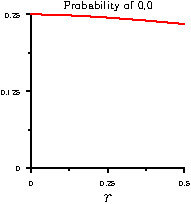 import graph;
size(100, 100, IgnoreAspect);
real f(real r)
{
	return 2*(1-r)*(1-r)/(8*(1 + 2*r)) + 3*(1-r)*r/(8+16*r) + 10*r/(16+32*r);
}
xaxis(L = shift(-35, 0)*scale(0.75)*Label("$r$"), 0, RightTicks(N=2, n=2, format = scale(0.35)*defaultformat, Size = 2, size = 1));
yaxis(L = "", ymin = 0, ymax = 0.25, ticks = LeftTicks(scale(0.35)*defaultformat, N = 2, n = 2, Size = 2, size = 1));
draw(graph(f, 0, 0.5, operator..), red);
label(scale(0.5)*shift(0, 8)*Label("Probability of 0,0"), point(N));